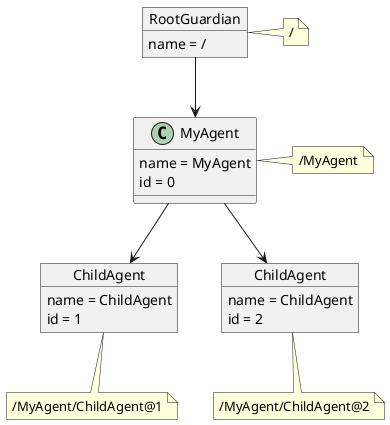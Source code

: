 @startuml

object RootGuardian {
    name = /
}
note right: /

RootGuardian --> MyAgent

object MyAgent {
    name = MyAgent
    id = 0
}
note right: /MyAgent

object "ChildAgent" as C
object C {
    name = ChildAgent
    id = 1
}
note bottom of C: /MyAgent/ChildAgent@1

object "ChildAgent" as C2
object C2 {
    name = ChildAgent
    id = 2
}
note bottom of C2: /MyAgent/ChildAgent@2

MyAgent --> C
MyAgent --> C2


@enduml

